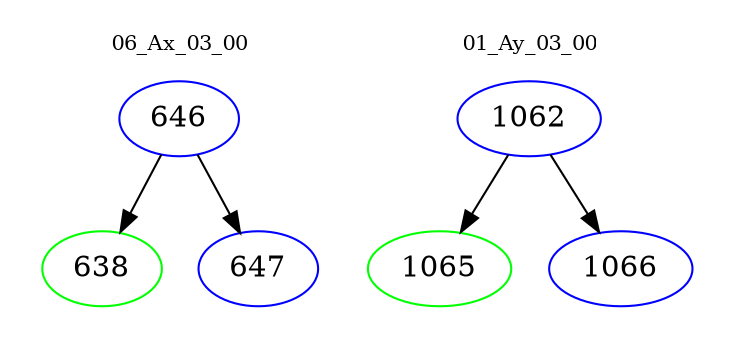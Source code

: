 digraph{
subgraph cluster_0 {
color = white
label = "06_Ax_03_00";
fontsize=10;
T0_646 [label="646", color="blue"]
T0_646 -> T0_638 [color="black"]
T0_638 [label="638", color="green"]
T0_646 -> T0_647 [color="black"]
T0_647 [label="647", color="blue"]
}
subgraph cluster_1 {
color = white
label = "01_Ay_03_00";
fontsize=10;
T1_1062 [label="1062", color="blue"]
T1_1062 -> T1_1065 [color="black"]
T1_1065 [label="1065", color="green"]
T1_1062 -> T1_1066 [color="black"]
T1_1066 [label="1066", color="blue"]
}
}
